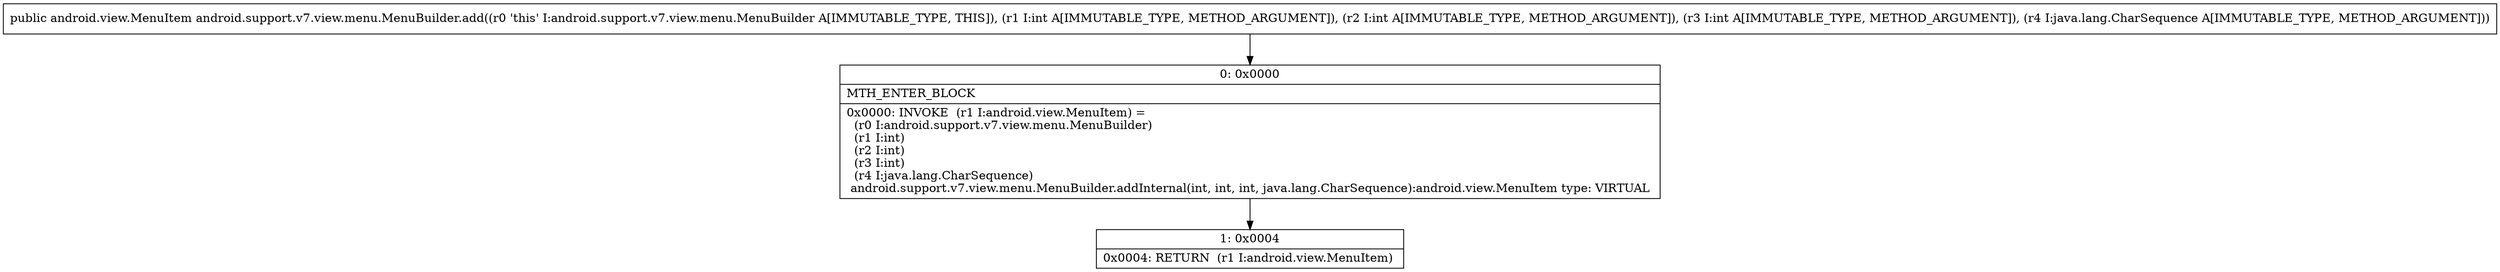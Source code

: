 digraph "CFG forandroid.support.v7.view.menu.MenuBuilder.add(IIILjava\/lang\/CharSequence;)Landroid\/view\/MenuItem;" {
Node_0 [shape=record,label="{0\:\ 0x0000|MTH_ENTER_BLOCK\l|0x0000: INVOKE  (r1 I:android.view.MenuItem) = \l  (r0 I:android.support.v7.view.menu.MenuBuilder)\l  (r1 I:int)\l  (r2 I:int)\l  (r3 I:int)\l  (r4 I:java.lang.CharSequence)\l android.support.v7.view.menu.MenuBuilder.addInternal(int, int, int, java.lang.CharSequence):android.view.MenuItem type: VIRTUAL \l}"];
Node_1 [shape=record,label="{1\:\ 0x0004|0x0004: RETURN  (r1 I:android.view.MenuItem) \l}"];
MethodNode[shape=record,label="{public android.view.MenuItem android.support.v7.view.menu.MenuBuilder.add((r0 'this' I:android.support.v7.view.menu.MenuBuilder A[IMMUTABLE_TYPE, THIS]), (r1 I:int A[IMMUTABLE_TYPE, METHOD_ARGUMENT]), (r2 I:int A[IMMUTABLE_TYPE, METHOD_ARGUMENT]), (r3 I:int A[IMMUTABLE_TYPE, METHOD_ARGUMENT]), (r4 I:java.lang.CharSequence A[IMMUTABLE_TYPE, METHOD_ARGUMENT])) }"];
MethodNode -> Node_0;
Node_0 -> Node_1;
}

